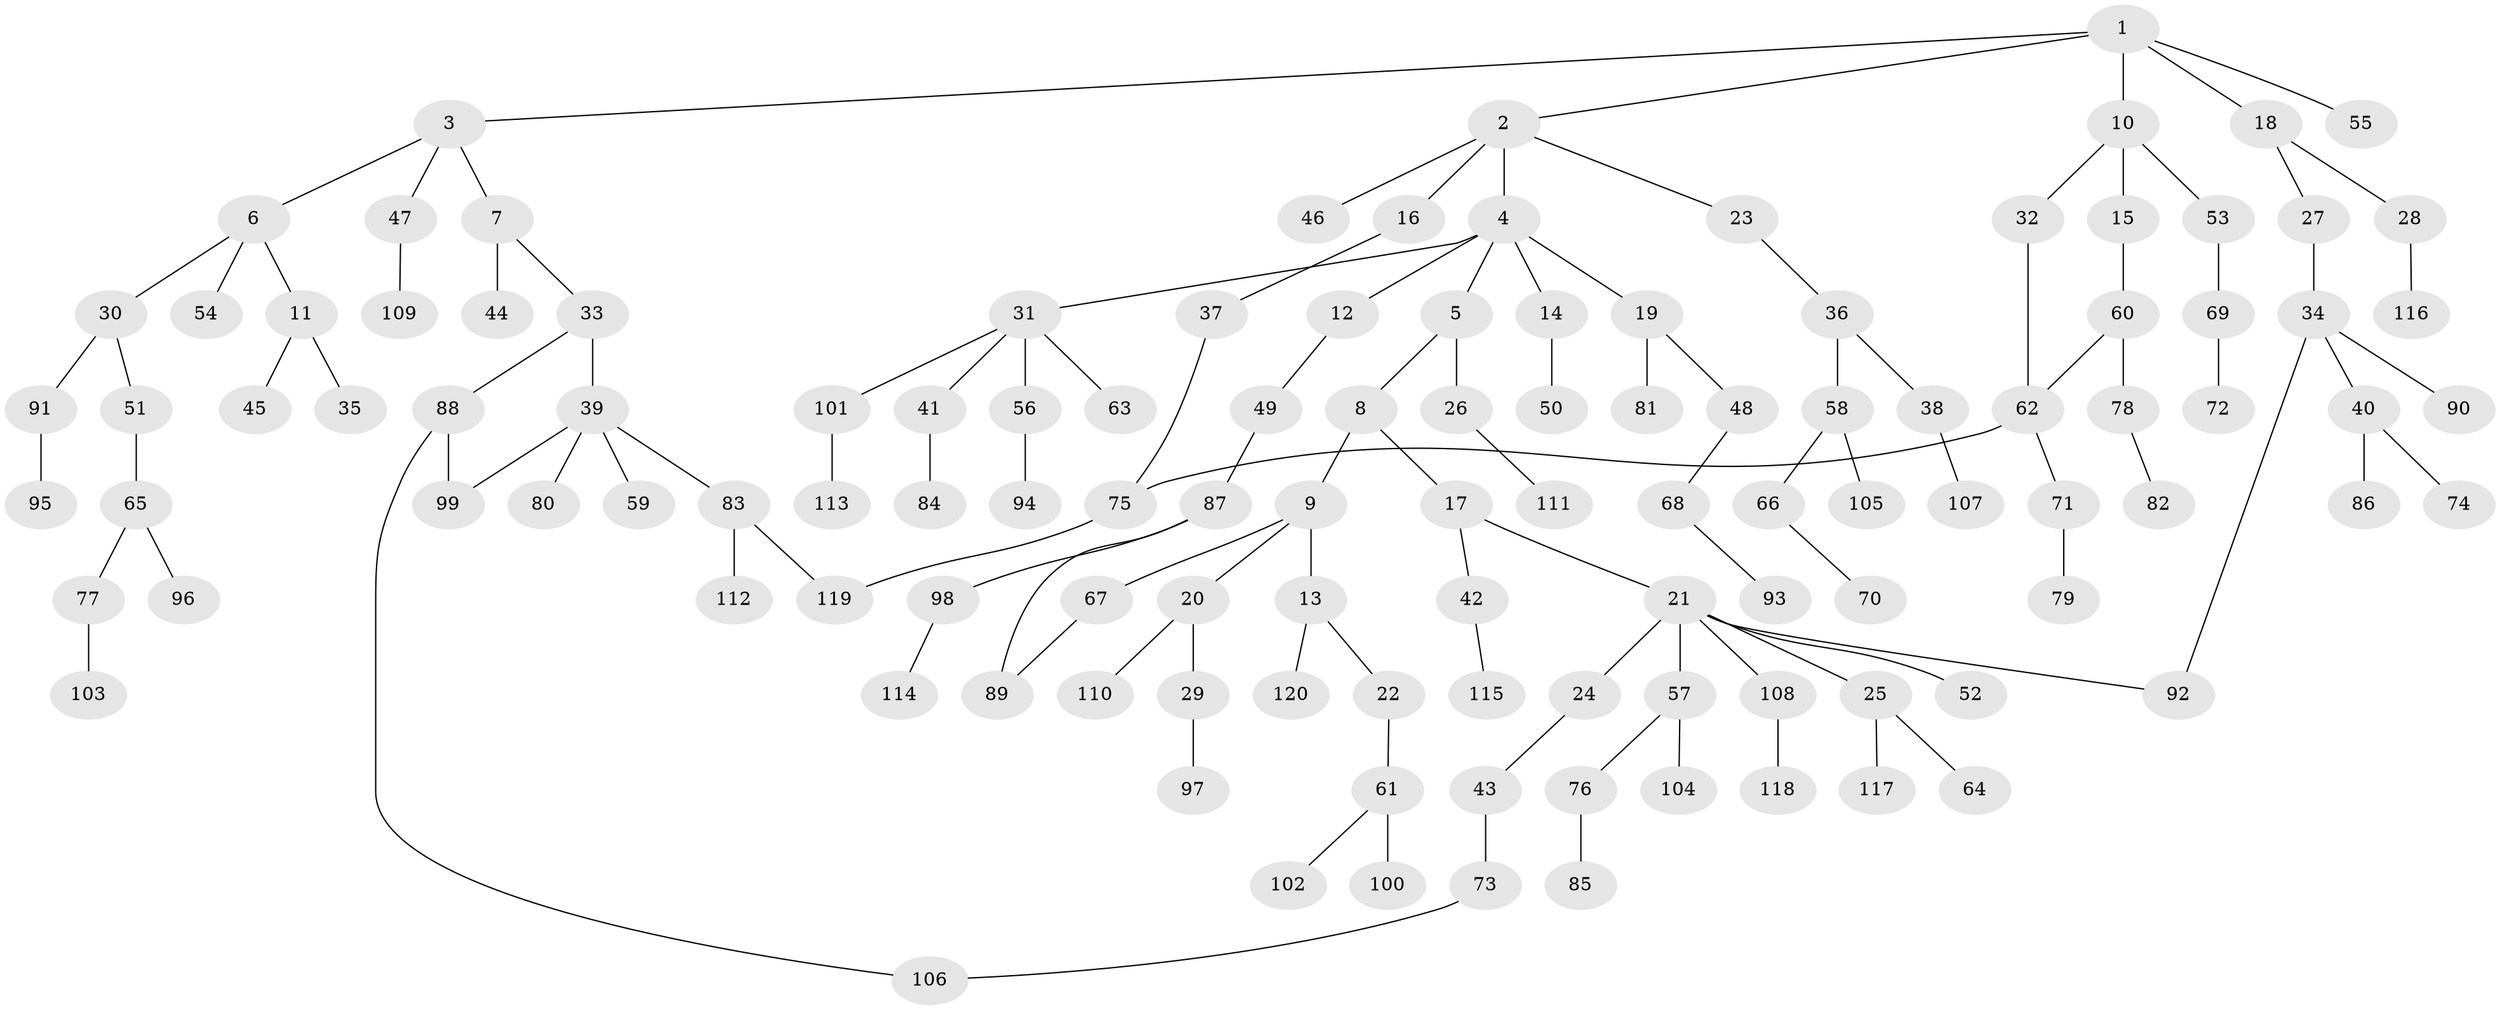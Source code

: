 // coarse degree distribution, {6: 0.04054054054054054, 5: 0.013513513513513514, 7: 0.02702702702702703, 2: 0.2972972972972973, 4: 0.0945945945945946, 3: 0.08108108108108109, 1: 0.44594594594594594}
// Generated by graph-tools (version 1.1) at 2025/23/03/03/25 07:23:30]
// undirected, 120 vertices, 126 edges
graph export_dot {
graph [start="1"]
  node [color=gray90,style=filled];
  1;
  2;
  3;
  4;
  5;
  6;
  7;
  8;
  9;
  10;
  11;
  12;
  13;
  14;
  15;
  16;
  17;
  18;
  19;
  20;
  21;
  22;
  23;
  24;
  25;
  26;
  27;
  28;
  29;
  30;
  31;
  32;
  33;
  34;
  35;
  36;
  37;
  38;
  39;
  40;
  41;
  42;
  43;
  44;
  45;
  46;
  47;
  48;
  49;
  50;
  51;
  52;
  53;
  54;
  55;
  56;
  57;
  58;
  59;
  60;
  61;
  62;
  63;
  64;
  65;
  66;
  67;
  68;
  69;
  70;
  71;
  72;
  73;
  74;
  75;
  76;
  77;
  78;
  79;
  80;
  81;
  82;
  83;
  84;
  85;
  86;
  87;
  88;
  89;
  90;
  91;
  92;
  93;
  94;
  95;
  96;
  97;
  98;
  99;
  100;
  101;
  102;
  103;
  104;
  105;
  106;
  107;
  108;
  109;
  110;
  111;
  112;
  113;
  114;
  115;
  116;
  117;
  118;
  119;
  120;
  1 -- 2;
  1 -- 3;
  1 -- 10;
  1 -- 18;
  1 -- 55;
  2 -- 4;
  2 -- 16;
  2 -- 23;
  2 -- 46;
  3 -- 6;
  3 -- 7;
  3 -- 47;
  4 -- 5;
  4 -- 12;
  4 -- 14;
  4 -- 19;
  4 -- 31;
  5 -- 8;
  5 -- 26;
  6 -- 11;
  6 -- 30;
  6 -- 54;
  7 -- 33;
  7 -- 44;
  8 -- 9;
  8 -- 17;
  9 -- 13;
  9 -- 20;
  9 -- 67;
  10 -- 15;
  10 -- 32;
  10 -- 53;
  11 -- 35;
  11 -- 45;
  12 -- 49;
  13 -- 22;
  13 -- 120;
  14 -- 50;
  15 -- 60;
  16 -- 37;
  17 -- 21;
  17 -- 42;
  18 -- 27;
  18 -- 28;
  19 -- 48;
  19 -- 81;
  20 -- 29;
  20 -- 110;
  21 -- 24;
  21 -- 25;
  21 -- 52;
  21 -- 57;
  21 -- 92;
  21 -- 108;
  22 -- 61;
  23 -- 36;
  24 -- 43;
  25 -- 64;
  25 -- 117;
  26 -- 111;
  27 -- 34;
  28 -- 116;
  29 -- 97;
  30 -- 51;
  30 -- 91;
  31 -- 41;
  31 -- 56;
  31 -- 63;
  31 -- 101;
  32 -- 62;
  33 -- 39;
  33 -- 88;
  34 -- 40;
  34 -- 90;
  34 -- 92;
  36 -- 38;
  36 -- 58;
  37 -- 75;
  38 -- 107;
  39 -- 59;
  39 -- 80;
  39 -- 83;
  39 -- 99;
  40 -- 74;
  40 -- 86;
  41 -- 84;
  42 -- 115;
  43 -- 73;
  47 -- 109;
  48 -- 68;
  49 -- 87;
  51 -- 65;
  53 -- 69;
  56 -- 94;
  57 -- 76;
  57 -- 104;
  58 -- 66;
  58 -- 105;
  60 -- 62;
  60 -- 78;
  61 -- 100;
  61 -- 102;
  62 -- 71;
  62 -- 75;
  65 -- 77;
  65 -- 96;
  66 -- 70;
  67 -- 89;
  68 -- 93;
  69 -- 72;
  71 -- 79;
  73 -- 106;
  75 -- 119;
  76 -- 85;
  77 -- 103;
  78 -- 82;
  83 -- 112;
  83 -- 119;
  87 -- 98;
  87 -- 89;
  88 -- 99;
  88 -- 106;
  91 -- 95;
  98 -- 114;
  101 -- 113;
  108 -- 118;
}

